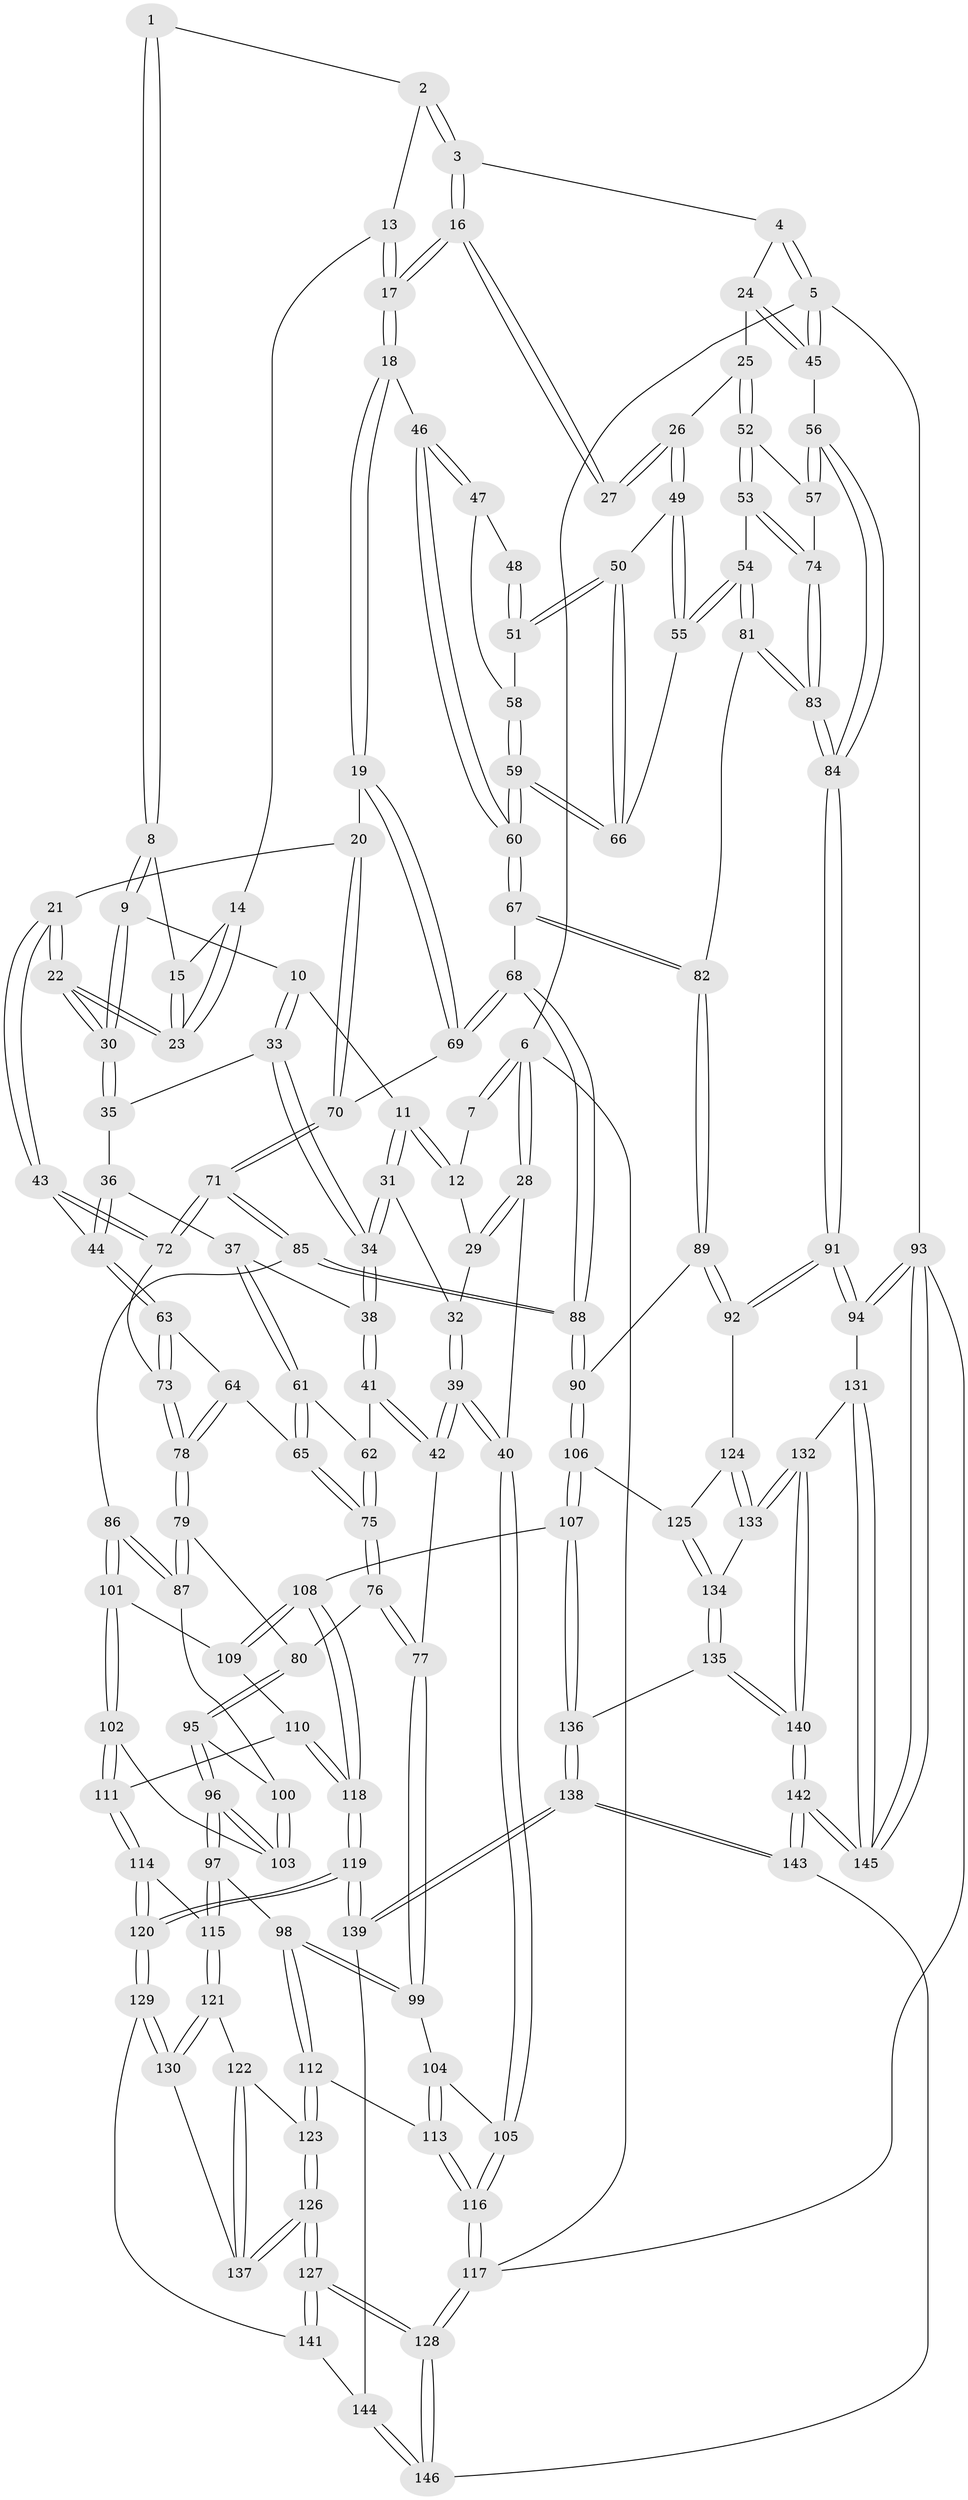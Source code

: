 // Generated by graph-tools (version 1.1) at 2025/01/03/09/25 05:01:35]
// undirected, 146 vertices, 362 edges
graph export_dot {
graph [start="1"]
  node [color=gray90,style=filled];
  1 [pos="+0.3465113926009089+0"];
  2 [pos="+0.6270813192663865+0"];
  3 [pos="+0.8203254788290525+0"];
  4 [pos="+1+0"];
  5 [pos="+1+0"];
  6 [pos="+0+0"];
  7 [pos="+0.22812602482049674+0"];
  8 [pos="+0.37638305502617037+0.044298842968480044"];
  9 [pos="+0.3617026823622588+0.07494231897998611"];
  10 [pos="+0.33238985355068856+0.10692544460492544"];
  11 [pos="+0.2589261838959329+0.1068351226861138"];
  12 [pos="+0.17728604412939633+0"];
  13 [pos="+0.6090529635396946+0"];
  14 [pos="+0.5446279258037322+0.007095026304828203"];
  15 [pos="+0.4420225485770895+0.06968705531037521"];
  16 [pos="+0.8076379581861851+0.050772380241025344"];
  17 [pos="+0.6492270843180694+0.19145050026334773"];
  18 [pos="+0.6472185260724813+0.19619247550459842"];
  19 [pos="+0.6295979509091124+0.2044647220556899"];
  20 [pos="+0.5475433260886269+0.21703335721116032"];
  21 [pos="+0.5257675218787671+0.21219360952764882"];
  22 [pos="+0.5237996091050622+0.21010986842385965"];
  23 [pos="+0.5190036901984681+0.181436007436626"];
  24 [pos="+0.9065003559878736+0.19381148478288873"];
  25 [pos="+0.8972167710489374+0.19650972492790866"];
  26 [pos="+0.8954316960597236+0.19613832760208758"];
  27 [pos="+0.8856861532820911+0.19187300938175159"];
  28 [pos="+0+0.2078410135773266"];
  29 [pos="+0.11086191170029173+0.059706841075383266"];
  30 [pos="+0.4852923150275116+0.20191097666345298"];
  31 [pos="+0.20174408778568692+0.19823175738794344"];
  32 [pos="+0.18826091318135932+0.1989494057698258"];
  33 [pos="+0.3429579814784027+0.15129424004481765"];
  34 [pos="+0.23564670852867498+0.2229382692831256"];
  35 [pos="+0.37158683864762626+0.20184390082564993"];
  36 [pos="+0.3421562663458562+0.24009662728457246"];
  37 [pos="+0.2718547546857978+0.2508764888407943"];
  38 [pos="+0.2369751535760857+0.2243736833382331"];
  39 [pos="+0+0.3667082923194053"];
  40 [pos="+0+0.37147283195062303"];
  41 [pos="+0.2026502222917865+0.32758633359904976"];
  42 [pos="+0+0.38246050026854206"];
  43 [pos="+0.4901561252442331+0.2627666006171351"];
  44 [pos="+0.36929917342454527+0.29783926223260443"];
  45 [pos="+1+0.11699345776311551"];
  46 [pos="+0.6776566467903979+0.21267447773529188"];
  47 [pos="+0.6811562946816486+0.21354900161619367"];
  48 [pos="+0.8433488644756174+0.21144189736477795"];
  49 [pos="+0.8527215302458281+0.3070936178166482"];
  50 [pos="+0.7958359882454796+0.31510452626414864"];
  51 [pos="+0.7969183914991558+0.2849658513192619"];
  52 [pos="+0.9230121043032001+0.27634685664638486"];
  53 [pos="+0.8968179337056156+0.3413112172957233"];
  54 [pos="+0.8682598200744621+0.35700235601695884"];
  55 [pos="+0.8663781705697514+0.35468453870316025"];
  56 [pos="+1+0.25139989370082144"];
  57 [pos="+0.9678948363555538+0.31689284219436975"];
  58 [pos="+0.744426462670415+0.2681405589673574"];
  59 [pos="+0.7631341717250474+0.3527558064291184"];
  60 [pos="+0.7434757760139068+0.38115375476335633"];
  61 [pos="+0.27437983413045075+0.2941456584195198"];
  62 [pos="+0.23158308694346458+0.33153531868873287"];
  63 [pos="+0.36570856266907215+0.31468868288264346"];
  64 [pos="+0.32665103547630103+0.3383136495008959"];
  65 [pos="+0.30871490653330647+0.34084604835766263"];
  66 [pos="+0.7913200080522432+0.325543296601339"];
  67 [pos="+0.7378998427323862+0.3999897155230648"];
  68 [pos="+0.7038144897699075+0.41426952997514943"];
  69 [pos="+0.6715405469010123+0.4024715353050576"];
  70 [pos="+0.5845221711216824+0.4089145621953889"];
  71 [pos="+0.5234222620294967+0.4594609360455727"];
  72 [pos="+0.4544413464674053+0.37296371352545094"];
  73 [pos="+0.4227373157872442+0.3742864947141098"];
  74 [pos="+0.9573041891103787+0.373913499125035"];
  75 [pos="+0.26771048256344604+0.41966821079142225"];
  76 [pos="+0.2615709740229173+0.45390035055181477"];
  77 [pos="+0.18454974354945353+0.4623487995810294"];
  78 [pos="+0.3759257217666186+0.4082861691175541"];
  79 [pos="+0.36902262112382733+0.4185763765860046"];
  80 [pos="+0.27296096951942295+0.4601545823540284"];
  81 [pos="+0.8499820198500307+0.4471492224682851"];
  82 [pos="+0.848320940605995+0.44804122814744857"];
  83 [pos="+0.9802579128113627+0.44636959480355914"];
  84 [pos="+1+0.5614865820697513"];
  85 [pos="+0.5123800469934671+0.5117755380439282"];
  86 [pos="+0.5098859284894028+0.5139495392854667"];
  87 [pos="+0.43417441472158835+0.5008594725203194"];
  88 [pos="+0.6883764300246388+0.5828790346592954"];
  89 [pos="+0.8374122151002028+0.5063118278070476"];
  90 [pos="+0.7252992258614006+0.6387997502079593"];
  91 [pos="+1+0.604291902864415"];
  92 [pos="+1+0.6521833305198514"];
  93 [pos="+1+1"];
  94 [pos="+1+0.9154541027555599"];
  95 [pos="+0.29474740626575574+0.4939941833758748"];
  96 [pos="+0.2996554402199067+0.6265327965035978"];
  97 [pos="+0.2650538862430147+0.6611519287023813"];
  98 [pos="+0.23015255728285497+0.6605811917970765"];
  99 [pos="+0.18719413268498536+0.5875531613927821"];
  100 [pos="+0.3807214259925435+0.5141680573179751"];
  101 [pos="+0.4840769545647678+0.5917256447209707"];
  102 [pos="+0.39559513878445307+0.6244608459636889"];
  103 [pos="+0.3665814253496438+0.6187500183084235"];
  104 [pos="+0.03650150394670688+0.5884096066882268"];
  105 [pos="+0+0.415686708382913"];
  106 [pos="+0.731834691874684+0.6856676892093497"];
  107 [pos="+0.6135081231526004+0.756562720930351"];
  108 [pos="+0.5709227645577494+0.7663326829943293"];
  109 [pos="+0.48699408956993917+0.5984769832558141"];
  110 [pos="+0.43168580220870245+0.7006762777054306"];
  111 [pos="+0.40691522376422906+0.6924735036231257"];
  112 [pos="+0.15739084892737648+0.7105909861671722"];
  113 [pos="+0.1060592234063964+0.7099437867670813"];
  114 [pos="+0.3864185812673336+0.7202058018530829"];
  115 [pos="+0.309174920975864+0.736597965529765"];
  116 [pos="+0+1"];
  117 [pos="+0+1"];
  118 [pos="+0.5623305399578564+0.7738564226255281"];
  119 [pos="+0.5033700423664366+0.8477630806251213"];
  120 [pos="+0.49253504851997226+0.847478566272553"];
  121 [pos="+0.3111785334355616+0.7722066011796875"];
  122 [pos="+0.22532995933200586+0.8122862424468291"];
  123 [pos="+0.17651833204298692+0.7638667992374198"];
  124 [pos="+0.97749371125257+0.6683974886237778"];
  125 [pos="+0.7499057563066123+0.6950109091978395"];
  126 [pos="+0.001676206108994025+1"];
  127 [pos="+0+1"];
  128 [pos="+0+1"];
  129 [pos="+0.3827394779785865+0.8640254209117191"];
  130 [pos="+0.3613287585021929+0.8486173819370805"];
  131 [pos="+0.9995824426317862+0.899925358674694"];
  132 [pos="+0.93673284588298+0.8948968336315486"];
  133 [pos="+0.9143992213548826+0.8553477859760049"];
  134 [pos="+0.7990831255541901+0.8102777886209642"];
  135 [pos="+0.775409602785703+0.900490193139227"];
  136 [pos="+0.6901240053939641+0.8970032667756703"];
  137 [pos="+0.216946332984035+0.8799029878775366"];
  138 [pos="+0.5905062629456002+1"];
  139 [pos="+0.5108098345224793+0.8728276904063225"];
  140 [pos="+0.8280610663792399+1"];
  141 [pos="+0.3709980138320908+0.8883176886648201"];
  142 [pos="+0.7920254460541739+1"];
  143 [pos="+0.6057844616605476+1"];
  144 [pos="+0.3889457380171291+1"];
  145 [pos="+0.8468690690045801+1"];
  146 [pos="+0.37840552805178634+1"];
  1 -- 2;
  1 -- 8;
  1 -- 8;
  2 -- 3;
  2 -- 3;
  2 -- 13;
  3 -- 4;
  3 -- 16;
  3 -- 16;
  4 -- 5;
  4 -- 5;
  4 -- 24;
  5 -- 6;
  5 -- 45;
  5 -- 45;
  5 -- 93;
  6 -- 7;
  6 -- 7;
  6 -- 28;
  6 -- 28;
  6 -- 117;
  7 -- 12;
  8 -- 9;
  8 -- 9;
  8 -- 15;
  9 -- 10;
  9 -- 30;
  9 -- 30;
  10 -- 11;
  10 -- 33;
  10 -- 33;
  11 -- 12;
  11 -- 12;
  11 -- 31;
  11 -- 31;
  12 -- 29;
  13 -- 14;
  13 -- 17;
  13 -- 17;
  14 -- 15;
  14 -- 23;
  14 -- 23;
  15 -- 23;
  15 -- 23;
  16 -- 17;
  16 -- 17;
  16 -- 27;
  16 -- 27;
  17 -- 18;
  17 -- 18;
  18 -- 19;
  18 -- 19;
  18 -- 46;
  19 -- 20;
  19 -- 69;
  19 -- 69;
  20 -- 21;
  20 -- 70;
  20 -- 70;
  21 -- 22;
  21 -- 22;
  21 -- 43;
  21 -- 43;
  22 -- 23;
  22 -- 23;
  22 -- 30;
  22 -- 30;
  24 -- 25;
  24 -- 45;
  24 -- 45;
  25 -- 26;
  25 -- 52;
  25 -- 52;
  26 -- 27;
  26 -- 27;
  26 -- 49;
  26 -- 49;
  28 -- 29;
  28 -- 29;
  28 -- 40;
  29 -- 32;
  30 -- 35;
  30 -- 35;
  31 -- 32;
  31 -- 34;
  31 -- 34;
  32 -- 39;
  32 -- 39;
  33 -- 34;
  33 -- 34;
  33 -- 35;
  34 -- 38;
  34 -- 38;
  35 -- 36;
  36 -- 37;
  36 -- 44;
  36 -- 44;
  37 -- 38;
  37 -- 61;
  37 -- 61;
  38 -- 41;
  38 -- 41;
  39 -- 40;
  39 -- 40;
  39 -- 42;
  39 -- 42;
  40 -- 105;
  40 -- 105;
  41 -- 42;
  41 -- 42;
  41 -- 62;
  42 -- 77;
  43 -- 44;
  43 -- 72;
  43 -- 72;
  44 -- 63;
  44 -- 63;
  45 -- 56;
  46 -- 47;
  46 -- 47;
  46 -- 60;
  46 -- 60;
  47 -- 48;
  47 -- 58;
  48 -- 51;
  48 -- 51;
  49 -- 50;
  49 -- 55;
  49 -- 55;
  50 -- 51;
  50 -- 51;
  50 -- 66;
  50 -- 66;
  51 -- 58;
  52 -- 53;
  52 -- 53;
  52 -- 57;
  53 -- 54;
  53 -- 74;
  53 -- 74;
  54 -- 55;
  54 -- 55;
  54 -- 81;
  54 -- 81;
  55 -- 66;
  56 -- 57;
  56 -- 57;
  56 -- 84;
  56 -- 84;
  57 -- 74;
  58 -- 59;
  58 -- 59;
  59 -- 60;
  59 -- 60;
  59 -- 66;
  59 -- 66;
  60 -- 67;
  60 -- 67;
  61 -- 62;
  61 -- 65;
  61 -- 65;
  62 -- 75;
  62 -- 75;
  63 -- 64;
  63 -- 73;
  63 -- 73;
  64 -- 65;
  64 -- 78;
  64 -- 78;
  65 -- 75;
  65 -- 75;
  67 -- 68;
  67 -- 82;
  67 -- 82;
  68 -- 69;
  68 -- 69;
  68 -- 88;
  68 -- 88;
  69 -- 70;
  70 -- 71;
  70 -- 71;
  71 -- 72;
  71 -- 72;
  71 -- 85;
  71 -- 85;
  72 -- 73;
  73 -- 78;
  73 -- 78;
  74 -- 83;
  74 -- 83;
  75 -- 76;
  75 -- 76;
  76 -- 77;
  76 -- 77;
  76 -- 80;
  77 -- 99;
  77 -- 99;
  78 -- 79;
  78 -- 79;
  79 -- 80;
  79 -- 87;
  79 -- 87;
  80 -- 95;
  80 -- 95;
  81 -- 82;
  81 -- 83;
  81 -- 83;
  82 -- 89;
  82 -- 89;
  83 -- 84;
  83 -- 84;
  84 -- 91;
  84 -- 91;
  85 -- 86;
  85 -- 88;
  85 -- 88;
  86 -- 87;
  86 -- 87;
  86 -- 101;
  86 -- 101;
  87 -- 100;
  88 -- 90;
  88 -- 90;
  89 -- 90;
  89 -- 92;
  89 -- 92;
  90 -- 106;
  90 -- 106;
  91 -- 92;
  91 -- 92;
  91 -- 94;
  91 -- 94;
  92 -- 124;
  93 -- 94;
  93 -- 94;
  93 -- 145;
  93 -- 145;
  93 -- 117;
  94 -- 131;
  95 -- 96;
  95 -- 96;
  95 -- 100;
  96 -- 97;
  96 -- 97;
  96 -- 103;
  96 -- 103;
  97 -- 98;
  97 -- 115;
  97 -- 115;
  98 -- 99;
  98 -- 99;
  98 -- 112;
  98 -- 112;
  99 -- 104;
  100 -- 103;
  100 -- 103;
  101 -- 102;
  101 -- 102;
  101 -- 109;
  102 -- 103;
  102 -- 111;
  102 -- 111;
  104 -- 105;
  104 -- 113;
  104 -- 113;
  105 -- 116;
  105 -- 116;
  106 -- 107;
  106 -- 107;
  106 -- 125;
  107 -- 108;
  107 -- 136;
  107 -- 136;
  108 -- 109;
  108 -- 109;
  108 -- 118;
  108 -- 118;
  109 -- 110;
  110 -- 111;
  110 -- 118;
  110 -- 118;
  111 -- 114;
  111 -- 114;
  112 -- 113;
  112 -- 123;
  112 -- 123;
  113 -- 116;
  113 -- 116;
  114 -- 115;
  114 -- 120;
  114 -- 120;
  115 -- 121;
  115 -- 121;
  116 -- 117;
  116 -- 117;
  117 -- 128;
  117 -- 128;
  118 -- 119;
  118 -- 119;
  119 -- 120;
  119 -- 120;
  119 -- 139;
  119 -- 139;
  120 -- 129;
  120 -- 129;
  121 -- 122;
  121 -- 130;
  121 -- 130;
  122 -- 123;
  122 -- 137;
  122 -- 137;
  123 -- 126;
  123 -- 126;
  124 -- 125;
  124 -- 133;
  124 -- 133;
  125 -- 134;
  125 -- 134;
  126 -- 127;
  126 -- 127;
  126 -- 137;
  126 -- 137;
  127 -- 128;
  127 -- 128;
  127 -- 141;
  127 -- 141;
  128 -- 146;
  128 -- 146;
  129 -- 130;
  129 -- 130;
  129 -- 141;
  130 -- 137;
  131 -- 132;
  131 -- 145;
  131 -- 145;
  132 -- 133;
  132 -- 133;
  132 -- 140;
  132 -- 140;
  133 -- 134;
  134 -- 135;
  134 -- 135;
  135 -- 136;
  135 -- 140;
  135 -- 140;
  136 -- 138;
  136 -- 138;
  138 -- 139;
  138 -- 139;
  138 -- 143;
  138 -- 143;
  139 -- 144;
  140 -- 142;
  140 -- 142;
  141 -- 144;
  142 -- 143;
  142 -- 143;
  142 -- 145;
  142 -- 145;
  143 -- 146;
  144 -- 146;
  144 -- 146;
}
